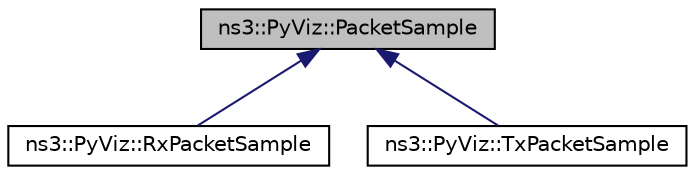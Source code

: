 digraph "ns3::PyViz::PacketSample"
{
 // LATEX_PDF_SIZE
  edge [fontname="Helvetica",fontsize="10",labelfontname="Helvetica",labelfontsize="10"];
  node [fontname="Helvetica",fontsize="10",shape=record];
  Node1 [label="ns3::PyViz::PacketSample",height=0.2,width=0.4,color="black", fillcolor="grey75", style="filled", fontcolor="black",tooltip="PacketSample structure."];
  Node1 -> Node2 [dir="back",color="midnightblue",fontsize="10",style="solid",fontname="Helvetica"];
  Node2 [label="ns3::PyViz::RxPacketSample",height=0.2,width=0.4,color="black", fillcolor="white", style="filled",URL="$structns3_1_1_py_viz_1_1_rx_packet_sample.html",tooltip="RxPacketSample structure."];
  Node1 -> Node3 [dir="back",color="midnightblue",fontsize="10",style="solid",fontname="Helvetica"];
  Node3 [label="ns3::PyViz::TxPacketSample",height=0.2,width=0.4,color="black", fillcolor="white", style="filled",URL="$structns3_1_1_py_viz_1_1_tx_packet_sample.html",tooltip="TxPacketSample structure."];
}
